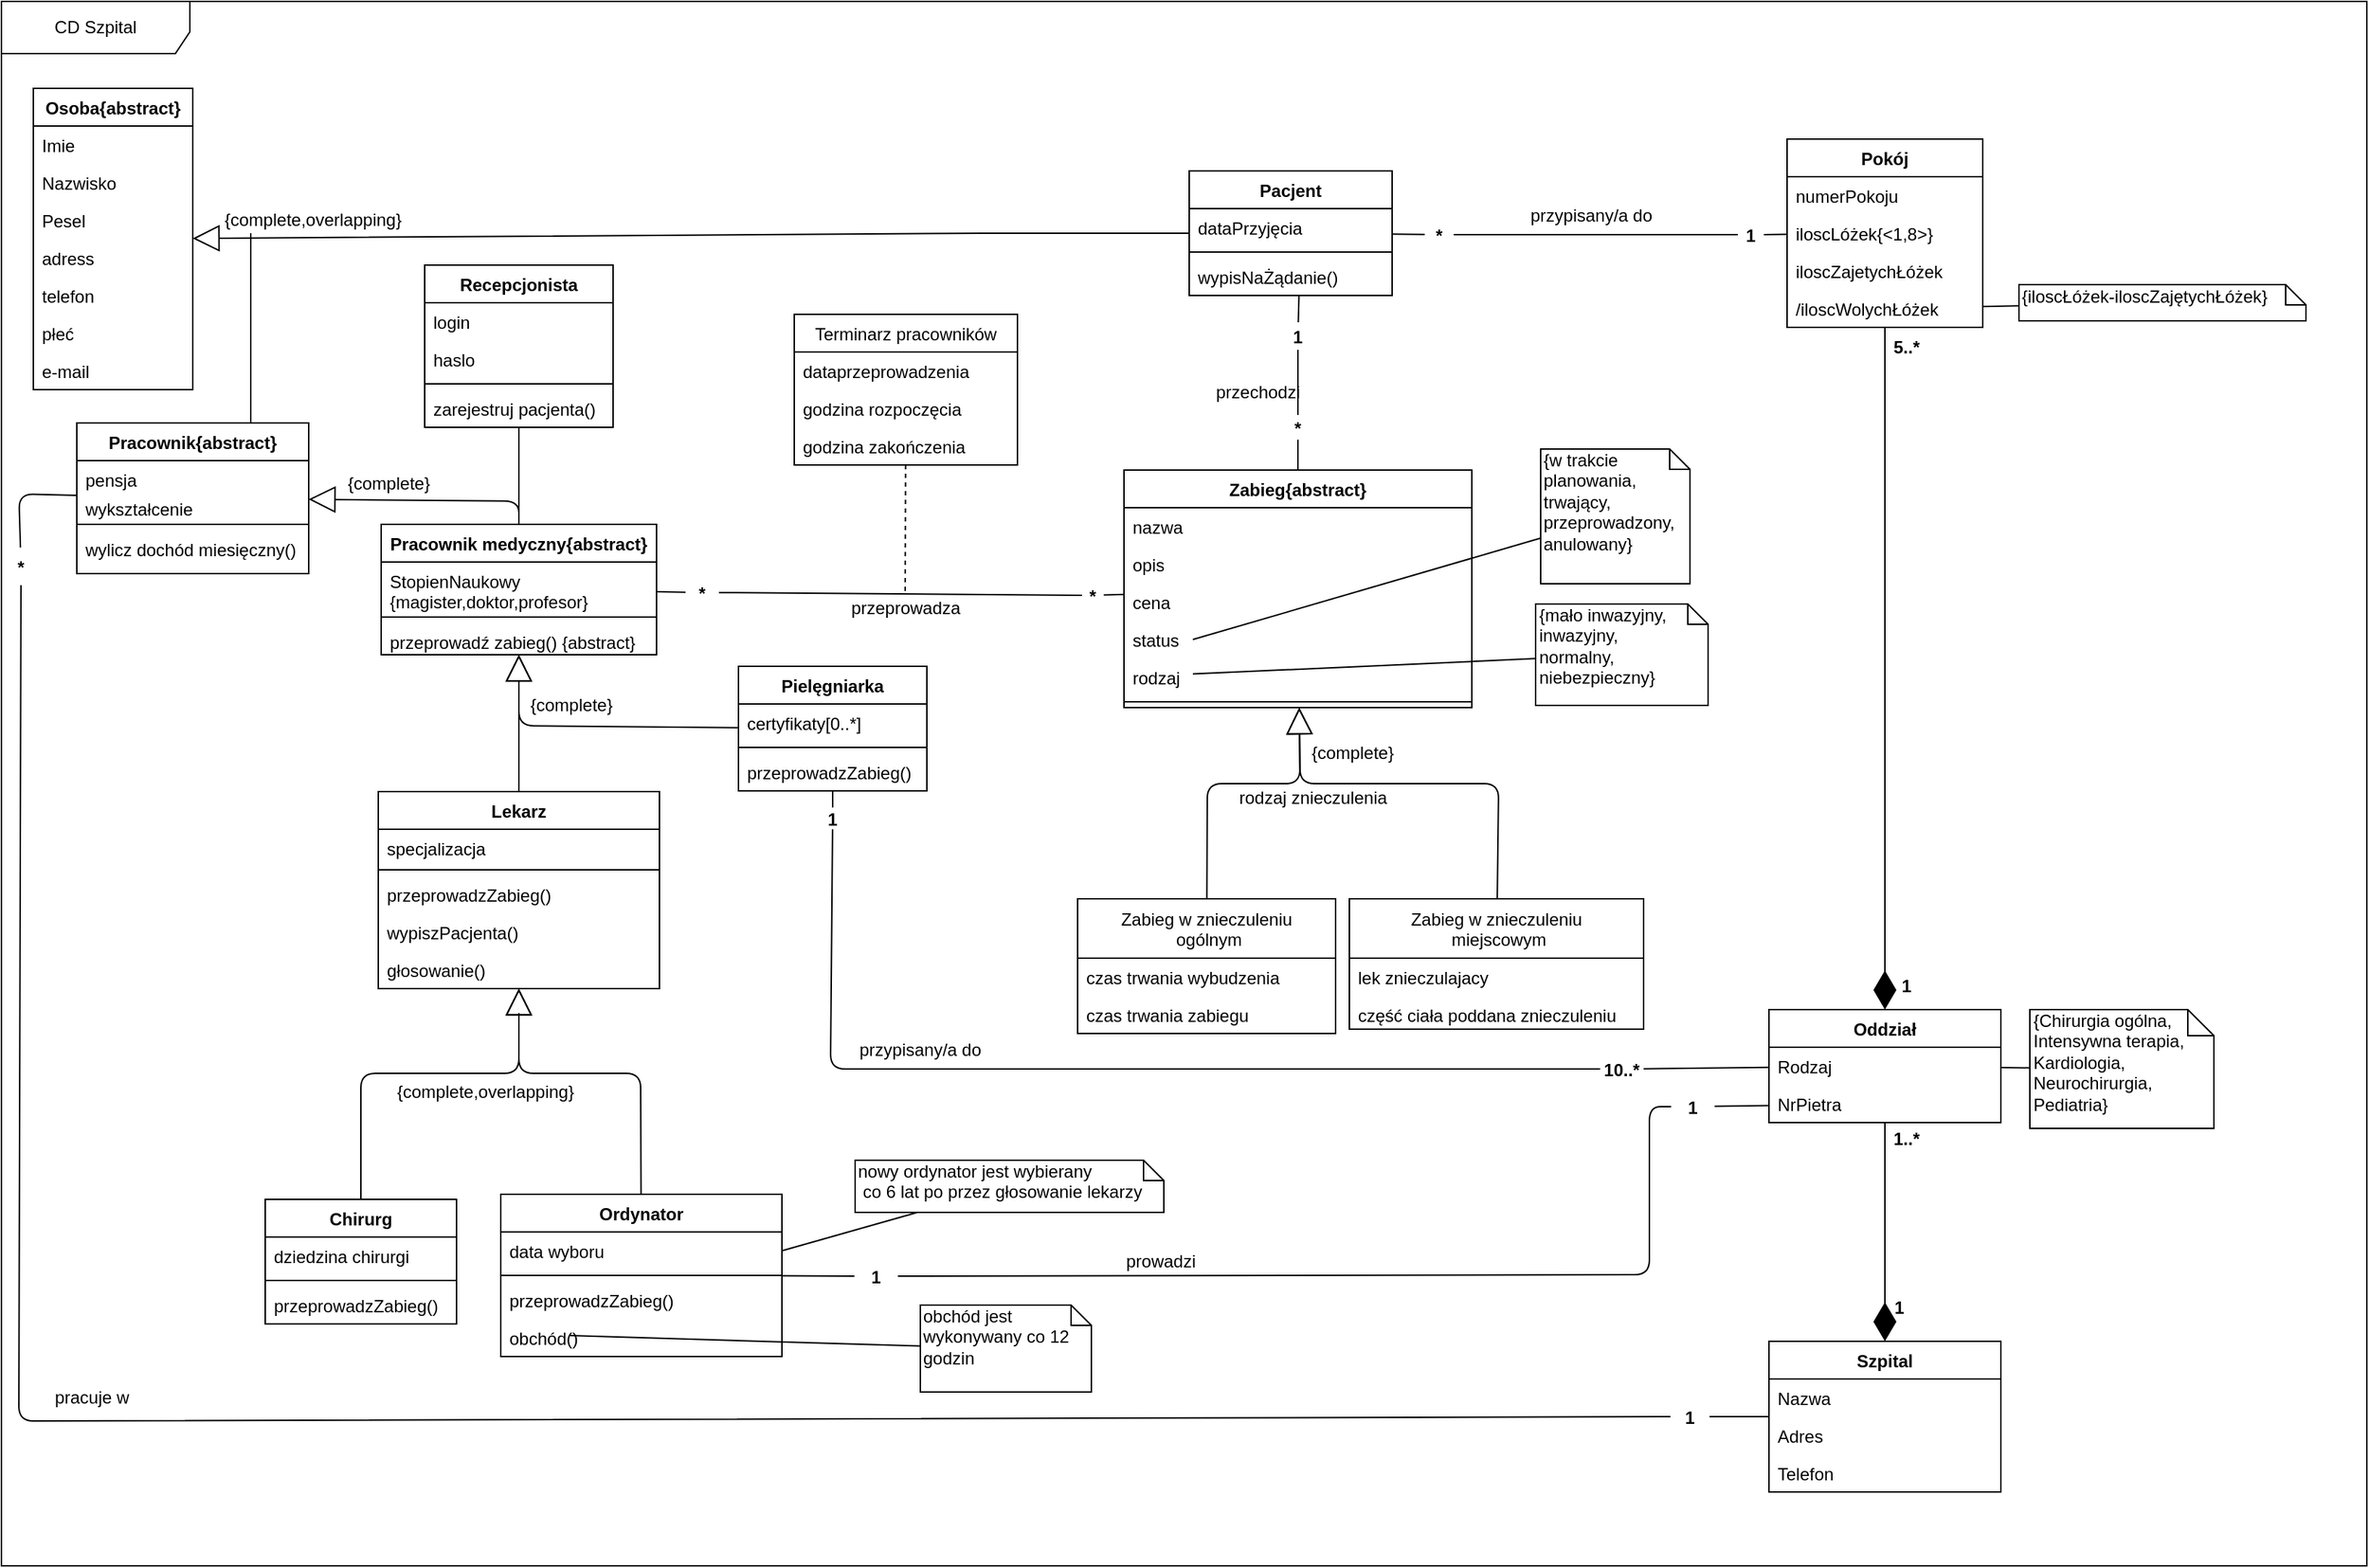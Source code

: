 <mxfile version="10.7.4" type="github"><diagram id="T34uIwSaDnBM8WevRqWh" name="class"><mxGraphModel dx="2589" dy="789" grid="1" gridSize="10" guides="1" tooltips="1" connect="1" arrows="1" fold="1" page="1" pageScale="1" pageWidth="827" pageHeight="1169" background="none" math="0" shadow="0"><root><mxCell id="0"/><mxCell id="1" parent="0"/><mxCell id="V0LmtOdD6tVDb5vqFVER-1" value="Szpital" style="swimlane;fontStyle=1;align=center;verticalAlign=top;childLayout=stackLayout;horizontal=1;startSize=26;horizontalStack=0;resizeParent=1;resizeParentMax=0;resizeLast=0;collapsible=1;marginBottom=0;" parent="1" vertex="1"><mxGeometry x="407.5" y="985" width="160" height="104" as="geometry"/></mxCell><mxCell id="V0LmtOdD6tVDb5vqFVER-2" value="Nazwa" style="text;strokeColor=none;fillColor=none;align=left;verticalAlign=top;spacingLeft=4;spacingRight=4;overflow=hidden;rotatable=0;points=[[0,0.5],[1,0.5]];portConstraint=eastwest;" parent="V0LmtOdD6tVDb5vqFVER-1" vertex="1"><mxGeometry y="26" width="160" height="26" as="geometry"/></mxCell><mxCell id="V0LmtOdD6tVDb5vqFVER-236" value="Adres" style="text;strokeColor=none;fillColor=none;align=left;verticalAlign=top;spacingLeft=4;spacingRight=4;overflow=hidden;rotatable=0;points=[[0,0.5],[1,0.5]];portConstraint=eastwest;" parent="V0LmtOdD6tVDb5vqFVER-1" vertex="1"><mxGeometry y="52" width="160" height="26" as="geometry"/></mxCell><mxCell id="V0LmtOdD6tVDb5vqFVER-237" value="Telefon" style="text;strokeColor=none;fillColor=none;align=left;verticalAlign=top;spacingLeft=4;spacingRight=4;overflow=hidden;rotatable=0;points=[[0,0.5],[1,0.5]];portConstraint=eastwest;" parent="V0LmtOdD6tVDb5vqFVER-1" vertex="1"><mxGeometry y="78" width="160" height="26" as="geometry"/></mxCell><mxCell id="V0LmtOdD6tVDb5vqFVER-20" value="Pokój" style="swimlane;fontStyle=1;align=center;verticalAlign=top;childLayout=stackLayout;horizontal=1;startSize=26;horizontalStack=0;resizeParent=1;resizeParentMax=0;resizeLast=0;collapsible=1;marginBottom=0;" parent="1" vertex="1"><mxGeometry x="420" y="155" width="135" height="130" as="geometry"/></mxCell><mxCell id="V0LmtOdD6tVDb5vqFVER-21" value="numerPokoju" style="text;strokeColor=none;fillColor=none;align=left;verticalAlign=top;spacingLeft=4;spacingRight=4;overflow=hidden;rotatable=0;points=[[0,0.5],[1,0.5]];portConstraint=eastwest;" parent="V0LmtOdD6tVDb5vqFVER-20" vertex="1"><mxGeometry y="26" width="135" height="26" as="geometry"/></mxCell><mxCell id="V0LmtOdD6tVDb5vqFVER-40" value="iloscLóżek{&lt;1,8&gt;}" style="text;strokeColor=none;fillColor=none;align=left;verticalAlign=top;spacingLeft=4;spacingRight=4;overflow=hidden;rotatable=0;points=[[0,0.5],[1,0.5]];portConstraint=eastwest;" parent="V0LmtOdD6tVDb5vqFVER-20" vertex="1"><mxGeometry y="52" width="135" height="26" as="geometry"/></mxCell><mxCell id="V0LmtOdD6tVDb5vqFVER-41" value="iloscZajetychŁóżek" style="text;strokeColor=none;fillColor=none;align=left;verticalAlign=top;spacingLeft=4;spacingRight=4;overflow=hidden;rotatable=0;points=[[0,0.5],[1,0.5]];portConstraint=eastwest;" parent="V0LmtOdD6tVDb5vqFVER-20" vertex="1"><mxGeometry y="78" width="135" height="26" as="geometry"/></mxCell><mxCell id="V0LmtOdD6tVDb5vqFVER-192" value="/iloscWolychŁóżek" style="text;strokeColor=none;fillColor=none;align=left;verticalAlign=top;spacingLeft=4;spacingRight=4;overflow=hidden;rotatable=0;points=[[0,0.5],[1,0.5]];portConstraint=eastwest;" parent="V0LmtOdD6tVDb5vqFVER-20" vertex="1"><mxGeometry y="104" width="135" height="26" as="geometry"/></mxCell><mxCell id="V0LmtOdD6tVDb5vqFVER-97" value="Pracownik medyczny{abstract}" style="swimlane;fontStyle=1;align=center;verticalAlign=top;childLayout=stackLayout;horizontal=1;startSize=26;horizontalStack=0;resizeParent=1;resizeParentMax=0;resizeLast=0;collapsible=1;marginBottom=0;" parent="1" vertex="1"><mxGeometry x="-550" y="421" width="190" height="90" as="geometry"/></mxCell><mxCell id="V0LmtOdD6tVDb5vqFVER-98" value="StopienNaukowy&#10;{magister,doktor,profesor}" style="text;strokeColor=none;fillColor=none;align=left;verticalAlign=top;spacingLeft=4;spacingRight=4;overflow=hidden;rotatable=0;points=[[0,0.5],[1,0.5]];portConstraint=eastwest;" parent="V0LmtOdD6tVDb5vqFVER-97" vertex="1"><mxGeometry y="26" width="190" height="34" as="geometry"/></mxCell><mxCell id="V0LmtOdD6tVDb5vqFVER-99" value="" style="line;strokeWidth=1;fillColor=none;align=left;verticalAlign=middle;spacingTop=-1;spacingLeft=3;spacingRight=3;rotatable=0;labelPosition=right;points=[];portConstraint=eastwest;" parent="V0LmtOdD6tVDb5vqFVER-97" vertex="1"><mxGeometry y="60" width="190" height="8" as="geometry"/></mxCell><mxCell id="V0LmtOdD6tVDb5vqFVER-100" value="przeprowadź zabieg() {abstract}" style="text;strokeColor=none;fillColor=none;align=left;verticalAlign=top;spacingLeft=4;spacingRight=4;overflow=hidden;rotatable=0;points=[[0,0.5],[1,0.5]];portConstraint=eastwest;" parent="V0LmtOdD6tVDb5vqFVER-97" vertex="1"><mxGeometry y="68" width="190" height="22" as="geometry"/></mxCell><mxCell id="V0LmtOdD6tVDb5vqFVER-110" value="Lekarz" style="swimlane;fontStyle=1;align=center;verticalAlign=top;childLayout=stackLayout;horizontal=1;startSize=26;horizontalStack=0;resizeParent=1;resizeParentMax=0;resizeLast=0;collapsible=1;marginBottom=0;" parent="1" vertex="1"><mxGeometry x="-552" y="605.5" width="194" height="136" as="geometry"/></mxCell><mxCell id="V0LmtOdD6tVDb5vqFVER-111" value="specjalizacja" style="text;strokeColor=none;fillColor=none;align=left;verticalAlign=top;spacingLeft=4;spacingRight=4;overflow=hidden;rotatable=0;points=[[0,0.5],[1,0.5]];portConstraint=eastwest;" parent="V0LmtOdD6tVDb5vqFVER-110" vertex="1"><mxGeometry y="26" width="194" height="24" as="geometry"/></mxCell><mxCell id="V0LmtOdD6tVDb5vqFVER-112" value="" style="line;strokeWidth=1;fillColor=none;align=left;verticalAlign=middle;spacingTop=-1;spacingLeft=3;spacingRight=3;rotatable=0;labelPosition=right;points=[];portConstraint=eastwest;" parent="V0LmtOdD6tVDb5vqFVER-110" vertex="1"><mxGeometry y="50" width="194" height="8" as="geometry"/></mxCell><mxCell id="V0LmtOdD6tVDb5vqFVER-113" value="przeprowadzZabieg()" style="text;strokeColor=none;fillColor=none;align=left;verticalAlign=top;spacingLeft=4;spacingRight=4;overflow=hidden;rotatable=0;points=[[0,0.5],[1,0.5]];portConstraint=eastwest;" parent="V0LmtOdD6tVDb5vqFVER-110" vertex="1"><mxGeometry y="58" width="194" height="26" as="geometry"/></mxCell><mxCell id="V0LmtOdD6tVDb5vqFVER-233" value="wypiszPacjenta()" style="text;strokeColor=none;fillColor=none;align=left;verticalAlign=top;spacingLeft=4;spacingRight=4;overflow=hidden;rotatable=0;points=[[0,0.5],[1,0.5]];portConstraint=eastwest;" parent="V0LmtOdD6tVDb5vqFVER-110" vertex="1"><mxGeometry y="84" width="194" height="26" as="geometry"/></mxCell><mxCell id="bHVNC20wXIVItzgnzhsU-92" value="głosowanie()" style="text;strokeColor=none;fillColor=none;align=left;verticalAlign=top;spacingLeft=4;spacingRight=4;overflow=hidden;rotatable=0;points=[[0,0.5],[1,0.5]];portConstraint=eastwest;" parent="V0LmtOdD6tVDb5vqFVER-110" vertex="1"><mxGeometry y="110" width="194" height="26" as="geometry"/></mxCell><mxCell id="V0LmtOdD6tVDb5vqFVER-140" value="Ordynator" style="swimlane;fontStyle=1;align=center;verticalAlign=top;childLayout=stackLayout;horizontal=1;startSize=26;horizontalStack=0;resizeParent=1;resizeParentMax=0;resizeLast=0;collapsible=1;marginBottom=0;" parent="1" vertex="1"><mxGeometry x="-467.5" y="883.5" width="194" height="112" as="geometry"/></mxCell><mxCell id="V0LmtOdD6tVDb5vqFVER-141" value="data wyboru" style="text;strokeColor=none;fillColor=none;align=left;verticalAlign=top;spacingLeft=4;spacingRight=4;overflow=hidden;rotatable=0;points=[[0,0.5],[1,0.5]];portConstraint=eastwest;" parent="V0LmtOdD6tVDb5vqFVER-140" vertex="1"><mxGeometry y="26" width="194" height="26" as="geometry"/></mxCell><mxCell id="V0LmtOdD6tVDb5vqFVER-142" value="" style="line;strokeWidth=1;fillColor=none;align=left;verticalAlign=middle;spacingTop=-1;spacingLeft=3;spacingRight=3;rotatable=0;labelPosition=right;points=[];portConstraint=eastwest;" parent="V0LmtOdD6tVDb5vqFVER-140" vertex="1"><mxGeometry y="52" width="194" height="8" as="geometry"/></mxCell><mxCell id="V0LmtOdD6tVDb5vqFVER-143" value="przeprowadzZabieg()" style="text;strokeColor=none;fillColor=none;align=left;verticalAlign=top;spacingLeft=4;spacingRight=4;overflow=hidden;rotatable=0;points=[[0,0.5],[1,0.5]];portConstraint=eastwest;" parent="V0LmtOdD6tVDb5vqFVER-140" vertex="1"><mxGeometry y="60" width="194" height="26" as="geometry"/></mxCell><mxCell id="V0LmtOdD6tVDb5vqFVER-177" value="obchód()" style="text;strokeColor=none;fillColor=none;align=left;verticalAlign=top;spacingLeft=4;spacingRight=4;overflow=hidden;rotatable=0;points=[[0,0.5],[1,0.5]];portConstraint=eastwest;" parent="V0LmtOdD6tVDb5vqFVER-140" vertex="1"><mxGeometry y="86" width="194" height="26" as="geometry"/></mxCell><mxCell id="V0LmtOdD6tVDb5vqFVER-134" value="Chirurg" style="swimlane;fontStyle=1;align=center;verticalAlign=top;childLayout=stackLayout;horizontal=1;startSize=26;horizontalStack=0;resizeParent=1;resizeParentMax=0;resizeLast=0;collapsible=1;marginBottom=0;" parent="1" vertex="1"><mxGeometry x="-630" y="887" width="132" height="86" as="geometry"/></mxCell><mxCell id="V0LmtOdD6tVDb5vqFVER-135" value="dziedzina chirurgi" style="text;strokeColor=none;fillColor=none;align=left;verticalAlign=top;spacingLeft=4;spacingRight=4;overflow=hidden;rotatable=0;points=[[0,0.5],[1,0.5]];portConstraint=eastwest;" parent="V0LmtOdD6tVDb5vqFVER-134" vertex="1"><mxGeometry y="26" width="132" height="26" as="geometry"/></mxCell><mxCell id="V0LmtOdD6tVDb5vqFVER-136" value="" style="line;strokeWidth=1;fillColor=none;align=left;verticalAlign=middle;spacingTop=-1;spacingLeft=3;spacingRight=3;rotatable=0;labelPosition=right;points=[];portConstraint=eastwest;" parent="V0LmtOdD6tVDb5vqFVER-134" vertex="1"><mxGeometry y="52" width="132" height="8" as="geometry"/></mxCell><mxCell id="V0LmtOdD6tVDb5vqFVER-137" value="przeprowadzZabieg()" style="text;strokeColor=none;fillColor=none;align=left;verticalAlign=top;spacingLeft=4;spacingRight=4;overflow=hidden;rotatable=0;points=[[0,0.5],[1,0.5]];portConstraint=eastwest;" parent="V0LmtOdD6tVDb5vqFVER-134" vertex="1"><mxGeometry y="60" width="132" height="26" as="geometry"/></mxCell><mxCell id="V0LmtOdD6tVDb5vqFVER-78" value="Pielęgniarka" style="swimlane;fontStyle=1;align=center;verticalAlign=top;childLayout=stackLayout;horizontal=1;startSize=26;horizontalStack=0;resizeParent=1;resizeParentMax=0;resizeLast=0;collapsible=1;marginBottom=0;" parent="1" vertex="1"><mxGeometry x="-303.5" y="519" width="130" height="86" as="geometry"/></mxCell><mxCell id="V0LmtOdD6tVDb5vqFVER-84" value="certyfikaty[0..*]" style="text;strokeColor=none;fillColor=none;align=left;verticalAlign=top;spacingLeft=4;spacingRight=4;overflow=hidden;rotatable=0;points=[[0,0.5],[1,0.5]];portConstraint=eastwest;" parent="V0LmtOdD6tVDb5vqFVER-78" vertex="1"><mxGeometry y="26" width="130" height="26" as="geometry"/></mxCell><mxCell id="V0LmtOdD6tVDb5vqFVER-80" value="" style="line;strokeWidth=1;fillColor=none;align=left;verticalAlign=middle;spacingTop=-1;spacingLeft=3;spacingRight=3;rotatable=0;labelPosition=right;points=[];portConstraint=eastwest;" parent="V0LmtOdD6tVDb5vqFVER-78" vertex="1"><mxGeometry y="52" width="130" height="8" as="geometry"/></mxCell><mxCell id="V0LmtOdD6tVDb5vqFVER-81" value="przeprowadzZabieg()" style="text;strokeColor=none;fillColor=none;align=left;verticalAlign=top;spacingLeft=4;spacingRight=4;overflow=hidden;rotatable=0;points=[[0,0.5],[1,0.5]];portConstraint=eastwest;" parent="V0LmtOdD6tVDb5vqFVER-78" vertex="1"><mxGeometry y="60" width="130" height="26" as="geometry"/></mxCell><mxCell id="V0LmtOdD6tVDb5vqFVER-5" value="Pacjent" style="swimlane;fontStyle=1;align=center;verticalAlign=top;childLayout=stackLayout;horizontal=1;startSize=26;horizontalStack=0;resizeParent=1;resizeParentMax=0;resizeLast=0;collapsible=1;marginBottom=0;" parent="1" vertex="1"><mxGeometry x="7.5" y="177" width="140" height="86" as="geometry"/></mxCell><mxCell id="V0LmtOdD6tVDb5vqFVER-57" value="dataPrzyjęcia" style="text;strokeColor=none;fillColor=none;align=left;verticalAlign=top;spacingLeft=4;spacingRight=4;overflow=hidden;rotatable=0;points=[[0,0.5],[1,0.5]];portConstraint=eastwest;" parent="V0LmtOdD6tVDb5vqFVER-5" vertex="1"><mxGeometry y="26" width="140" height="26" as="geometry"/></mxCell><mxCell id="V0LmtOdD6tVDb5vqFVER-7" value="" style="line;strokeWidth=1;fillColor=none;align=left;verticalAlign=middle;spacingTop=-1;spacingLeft=3;spacingRight=3;rotatable=0;labelPosition=right;points=[];portConstraint=eastwest;" parent="V0LmtOdD6tVDb5vqFVER-5" vertex="1"><mxGeometry y="52" width="140" height="8" as="geometry"/></mxCell><mxCell id="V0LmtOdD6tVDb5vqFVER-8" value="wypisNaŻądanie()" style="text;strokeColor=none;fillColor=none;align=left;verticalAlign=top;spacingLeft=4;spacingRight=4;overflow=hidden;rotatable=0;points=[[0,0.5],[1,0.5]];portConstraint=eastwest;" parent="V0LmtOdD6tVDb5vqFVER-5" vertex="1"><mxGeometry y="60" width="140" height="26" as="geometry"/></mxCell><mxCell id="V0LmtOdD6tVDb5vqFVER-42" value="Osoba{abstract}" style="swimlane;fontStyle=1;align=center;verticalAlign=top;childLayout=stackLayout;horizontal=1;startSize=26;horizontalStack=0;resizeParent=1;resizeParentMax=0;resizeLast=0;collapsible=1;marginBottom=0;" parent="1" vertex="1"><mxGeometry x="-790" y="120" width="110" height="208" as="geometry"><mxRectangle x="-472.5" y="145" width="120" height="26" as="alternateBounds"/></mxGeometry></mxCell><mxCell id="V0LmtOdD6tVDb5vqFVER-43" value="Imie" style="text;strokeColor=none;fillColor=none;align=left;verticalAlign=top;spacingLeft=4;spacingRight=4;overflow=hidden;rotatable=0;points=[[0,0.5],[1,0.5]];portConstraint=eastwest;" parent="V0LmtOdD6tVDb5vqFVER-42" vertex="1"><mxGeometry y="26" width="110" height="26" as="geometry"/></mxCell><mxCell id="V0LmtOdD6tVDb5vqFVER-46" value="Nazwisko" style="text;strokeColor=none;fillColor=none;align=left;verticalAlign=top;spacingLeft=4;spacingRight=4;overflow=hidden;rotatable=0;points=[[0,0.5],[1,0.5]];portConstraint=eastwest;" parent="V0LmtOdD6tVDb5vqFVER-42" vertex="1"><mxGeometry y="52" width="110" height="26" as="geometry"/></mxCell><mxCell id="V0LmtOdD6tVDb5vqFVER-47" value="Pesel" style="text;strokeColor=none;fillColor=none;align=left;verticalAlign=top;spacingLeft=4;spacingRight=4;overflow=hidden;rotatable=0;points=[[0,0.5],[1,0.5]];portConstraint=eastwest;" parent="V0LmtOdD6tVDb5vqFVER-42" vertex="1"><mxGeometry y="78" width="110" height="26" as="geometry"/></mxCell><mxCell id="V0LmtOdD6tVDb5vqFVER-48" value="adress" style="text;strokeColor=none;fillColor=none;align=left;verticalAlign=top;spacingLeft=4;spacingRight=4;overflow=hidden;rotatable=0;points=[[0,0.5],[1,0.5]];portConstraint=eastwest;" parent="V0LmtOdD6tVDb5vqFVER-42" vertex="1"><mxGeometry y="104" width="110" height="26" as="geometry"/></mxCell><mxCell id="V0LmtOdD6tVDb5vqFVER-49" value="telefon" style="text;strokeColor=none;fillColor=none;align=left;verticalAlign=top;spacingLeft=4;spacingRight=4;overflow=hidden;rotatable=0;points=[[0,0.5],[1,0.5]];portConstraint=eastwest;" parent="V0LmtOdD6tVDb5vqFVER-42" vertex="1"><mxGeometry y="130" width="110" height="26" as="geometry"/></mxCell><mxCell id="V0LmtOdD6tVDb5vqFVER-251" value="płeć" style="text;strokeColor=none;fillColor=none;align=left;verticalAlign=top;spacingLeft=4;spacingRight=4;overflow=hidden;rotatable=0;points=[[0,0.5],[1,0.5]];portConstraint=eastwest;" parent="V0LmtOdD6tVDb5vqFVER-42" vertex="1"><mxGeometry y="156" width="110" height="26" as="geometry"/></mxCell><mxCell id="V0LmtOdD6tVDb5vqFVER-50" value="e-mail" style="text;strokeColor=none;fillColor=none;align=left;verticalAlign=top;spacingLeft=4;spacingRight=4;overflow=hidden;rotatable=0;points=[[0,0.5],[1,0.5]];portConstraint=eastwest;" parent="V0LmtOdD6tVDb5vqFVER-42" vertex="1"><mxGeometry y="182" width="110" height="26" as="geometry"/></mxCell><mxCell id="V0LmtOdD6tVDb5vqFVER-127" value="" style="endArrow=none;html=1;exitX=1;exitY=0.5;exitDx=0;exitDy=0;" parent="1" source="V0LmtOdD6tVDb5vqFVER-214" target="V0LmtOdD6tVDb5vqFVER-20" edge="1"><mxGeometry width="50" height="50" relative="1" as="geometry"><mxPoint x="268.5" y="283.601" as="sourcePoint"/><mxPoint x="98.5" y="612.5" as="targetPoint"/></mxGeometry></mxCell><mxCell id="V0LmtOdD6tVDb5vqFVER-145" value="Zabieg{abstract}" style="swimlane;fontStyle=1;align=center;verticalAlign=top;childLayout=stackLayout;horizontal=1;startSize=26;horizontalStack=0;resizeParent=1;resizeParentMax=0;resizeLast=0;collapsible=1;marginBottom=0;" parent="1" vertex="1"><mxGeometry x="-37.5" y="383.5" width="240" height="164" as="geometry"/></mxCell><mxCell id="V0LmtOdD6tVDb5vqFVER-149" value="nazwa" style="text;strokeColor=none;fillColor=none;align=left;verticalAlign=top;spacingLeft=4;spacingRight=4;overflow=hidden;rotatable=0;points=[[0,0.5],[1,0.5]];portConstraint=eastwest;" parent="V0LmtOdD6tVDb5vqFVER-145" vertex="1"><mxGeometry y="26" width="240" height="26" as="geometry"/></mxCell><mxCell id="bHVNC20wXIVItzgnzhsU-76" value="opis" style="text;strokeColor=none;fillColor=none;align=left;verticalAlign=top;spacingLeft=4;spacingRight=4;overflow=hidden;rotatable=0;points=[[0,0.5],[1,0.5]];portConstraint=eastwest;" parent="V0LmtOdD6tVDb5vqFVER-145" vertex="1"><mxGeometry y="52" width="240" height="26" as="geometry"/></mxCell><mxCell id="bHVNC20wXIVItzgnzhsU-75" value="cena" style="text;strokeColor=none;fillColor=none;align=left;verticalAlign=top;spacingLeft=4;spacingRight=4;overflow=hidden;rotatable=0;points=[[0,0.5],[1,0.5]];portConstraint=eastwest;" parent="V0LmtOdD6tVDb5vqFVER-145" vertex="1"><mxGeometry y="78" width="240" height="26" as="geometry"/></mxCell><mxCell id="bHVNC20wXIVItzgnzhsU-55" value="status" style="text;strokeColor=none;fillColor=none;align=left;verticalAlign=top;spacingLeft=4;spacingRight=4;overflow=hidden;rotatable=0;points=[[0,0.5],[1,0.5]];portConstraint=eastwest;" parent="V0LmtOdD6tVDb5vqFVER-145" vertex="1"><mxGeometry y="104" width="240" height="26" as="geometry"/></mxCell><mxCell id="bHVNC20wXIVItzgnzhsU-81" value="rodzaj" style="text;strokeColor=none;fillColor=none;align=left;verticalAlign=top;spacingLeft=4;spacingRight=4;overflow=hidden;rotatable=0;points=[[0,0.5],[1,0.5]];portConstraint=eastwest;" parent="V0LmtOdD6tVDb5vqFVER-145" vertex="1"><mxGeometry y="130" width="240" height="26" as="geometry"/></mxCell><mxCell id="V0LmtOdD6tVDb5vqFVER-147" value="" style="line;strokeWidth=1;fillColor=none;align=left;verticalAlign=middle;spacingTop=-1;spacingLeft=3;spacingRight=3;rotatable=0;labelPosition=right;points=[];portConstraint=eastwest;" parent="V0LmtOdD6tVDb5vqFVER-145" vertex="1"><mxGeometry y="156" width="240" height="8" as="geometry"/></mxCell><mxCell id="V0LmtOdD6tVDb5vqFVER-162" value="" style="endArrow=none;html=1;" parent="1" source="V0LmtOdD6tVDb5vqFVER-226" target="V0LmtOdD6tVDb5vqFVER-145" edge="1"><mxGeometry width="50" height="50" relative="1" as="geometry"><mxPoint x="-76.5" y="620" as="sourcePoint"/><mxPoint x="-26.5" y="570" as="targetPoint"/></mxGeometry></mxCell><mxCell id="V0LmtOdD6tVDb5vqFVER-163" value="" style="endArrow=none;html=1;entryX=0.541;entryY=1.005;entryDx=0;entryDy=0;entryPerimeter=0;" parent="1" source="V0LmtOdD6tVDb5vqFVER-200" target="V0LmtOdD6tVDb5vqFVER-8" edge="1"><mxGeometry width="50" height="50" relative="1" as="geometry"><mxPoint x="103.5" y="540" as="sourcePoint"/><mxPoint x="-3.5" y="337.5" as="targetPoint"/></mxGeometry></mxCell><mxCell id="V0LmtOdD6tVDb5vqFVER-164" value="{Chirurgia ogólna,&lt;br&gt;Intensywna terapia,&lt;br&gt;Kardiologia,&lt;br&gt;Neurochirurgia,&lt;br&gt;Pediatria}" style="shape=note;whiteSpace=wrap;html=1;size=18;verticalAlign=top;align=left;spacingTop=-6;" parent="1" vertex="1"><mxGeometry x="587.5" y="756" width="127" height="82" as="geometry"/></mxCell><mxCell id="V0LmtOdD6tVDb5vqFVER-167" value="" style="endArrow=none;html=1;" parent="1" source="V0LmtOdD6tVDb5vqFVER-139" target="V0LmtOdD6tVDb5vqFVER-164" edge="1"><mxGeometry width="50" height="50" relative="1" as="geometry"><mxPoint x="567.5" y="794.702" as="sourcePoint"/><mxPoint x="877.5" y="284.5" as="targetPoint"/></mxGeometry></mxCell><mxCell id="V0LmtOdD6tVDb5vqFVER-170" value="" style="endArrow=none;html=1;" parent="1" source="V0LmtOdD6tVDb5vqFVER-221" target="V0LmtOdD6tVDb5vqFVER-16" edge="1"><mxGeometry width="50" height="50" relative="1" as="geometry"><mxPoint x="63.5" y="630" as="sourcePoint"/><mxPoint x="113.5" y="580" as="targetPoint"/></mxGeometry></mxCell><mxCell id="V0LmtOdD6tVDb5vqFVER-179" value="" style="endArrow=block;endSize=16;endFill=0;html=1;" parent="1" source="V0LmtOdD6tVDb5vqFVER-5" target="V0LmtOdD6tVDb5vqFVER-42" edge="1"><mxGeometry x="-0.375" y="80" width="160" relative="1" as="geometry"><mxPoint x="-525" y="98" as="sourcePoint"/><mxPoint x="-365" y="98" as="targetPoint"/><mxPoint as="offset"/><Array as="points"><mxPoint x="-145" y="220"/></Array></mxGeometry></mxCell><mxCell id="V0LmtOdD6tVDb5vqFVER-183" value="" style="endArrow=block;endSize=16;endFill=0;html=1;" parent="1" source="V0LmtOdD6tVDb5vqFVER-110" target="V0LmtOdD6tVDb5vqFVER-97" edge="1"><mxGeometry x="-0.375" y="80" width="160" relative="1" as="geometry"><mxPoint x="-438.0" y="575" as="sourcePoint"/><mxPoint x="-598" y="575" as="targetPoint"/><mxPoint as="offset"/></mxGeometry></mxCell><mxCell id="V0LmtOdD6tVDb5vqFVER-184" value="" style="endArrow=block;endSize=16;endFill=0;html=1;" parent="1" source="V0LmtOdD6tVDb5vqFVER-78" target="V0LmtOdD6tVDb5vqFVER-97" edge="1"><mxGeometry x="-0.375" y="80" width="160" relative="1" as="geometry"><mxPoint x="-465.0" y="378" as="sourcePoint"/><mxPoint x="-625" y="378" as="targetPoint"/><mxPoint as="offset"/><Array as="points"><mxPoint x="-455" y="560"/></Array></mxGeometry></mxCell><mxCell id="V0LmtOdD6tVDb5vqFVER-185" value="" style="endArrow=block;endSize=16;endFill=0;html=1;" parent="1" source="V0LmtOdD6tVDb5vqFVER-140" target="V0LmtOdD6tVDb5vqFVER-110" edge="1"><mxGeometry x="-0.375" y="80" width="160" relative="1" as="geometry"><mxPoint x="-305" y="675.929" as="sourcePoint"/><mxPoint x="-145" y="675.929" as="targetPoint"/><mxPoint as="offset"/><Array as="points"><mxPoint x="-371" y="800"/><mxPoint x="-455" y="800"/></Array></mxGeometry></mxCell><mxCell id="V0LmtOdD6tVDb5vqFVER-186" value="" style="endArrow=block;endSize=16;endFill=0;html=1;" parent="1" source="V0LmtOdD6tVDb5vqFVER-134" target="V0LmtOdD6tVDb5vqFVER-110" edge="1"><mxGeometry x="-0.375" y="80" width="160" relative="1" as="geometry"><mxPoint x="-745" y="631" as="sourcePoint"/><mxPoint x="-475" y="728" as="targetPoint"/><mxPoint as="offset"/><Array as="points"><mxPoint x="-564" y="800"/><mxPoint x="-455" y="800"/><mxPoint x="-455" y="758"/></Array></mxGeometry></mxCell><mxCell id="V0LmtOdD6tVDb5vqFVER-201" value="*" style="text;align=center;fontStyle=1;verticalAlign=middle;spacingLeft=3;spacingRight=3;strokeColor=none;rotatable=0;points=[[0,0.5],[1,0.5]];portConstraint=eastwest;" parent="1" vertex="1"><mxGeometry x="75" y="345.5" width="15" height="17" as="geometry"/></mxCell><mxCell id="V0LmtOdD6tVDb5vqFVER-206" value="" style="endArrow=none;html=1;" parent="1" source="V0LmtOdD6tVDb5vqFVER-145" target="V0LmtOdD6tVDb5vqFVER-201" edge="1"><mxGeometry width="50" height="50" relative="1" as="geometry"><mxPoint x="-14.523" y="437.5" as="sourcePoint"/><mxPoint x="-48.477" y="332" as="targetPoint"/></mxGeometry></mxCell><mxCell id="V0LmtOdD6tVDb5vqFVER-200" value="1" style="text;align=center;fontStyle=1;verticalAlign=middle;spacingLeft=3;spacingRight=3;strokeColor=none;rotatable=0;points=[[0,0.5],[1,0.5]];portConstraint=eastwest;" parent="1" vertex="1"><mxGeometry x="77.5" y="281.5" width="10" height="19" as="geometry"/></mxCell><mxCell id="V0LmtOdD6tVDb5vqFVER-207" value="" style="endArrow=none;html=1;" parent="1" source="V0LmtOdD6tVDb5vqFVER-201" target="V0LmtOdD6tVDb5vqFVER-200" edge="1"><mxGeometry width="50" height="50" relative="1" as="geometry"><mxPoint x="-30.214" y="403" as="sourcePoint"/><mxPoint x="-50.5" y="332" as="targetPoint"/></mxGeometry></mxCell><mxCell id="V0LmtOdD6tVDb5vqFVER-199" value="*" style="text;align=center;fontStyle=1;verticalAlign=middle;spacingLeft=3;spacingRight=3;strokeColor=none;rotatable=0;points=[[0,0.5],[1,0.5]];portConstraint=eastwest;" parent="1" vertex="1"><mxGeometry x="170" y="208" width="20" height="26" as="geometry"/></mxCell><mxCell id="V0LmtOdD6tVDb5vqFVER-208" value="" style="endArrow=none;html=1;" parent="1" source="V0LmtOdD6tVDb5vqFVER-5" target="V0LmtOdD6tVDb5vqFVER-199" edge="1"><mxGeometry width="50" height="50" relative="1" as="geometry"><mxPoint x="13.5" y="278.667" as="sourcePoint"/><mxPoint x="123.5" y="282.333" as="targetPoint"/></mxGeometry></mxCell><mxCell id="V0LmtOdD6tVDb5vqFVER-209" value="5..*" style="text;align=center;fontStyle=1;verticalAlign=middle;spacingLeft=3;spacingRight=3;strokeColor=none;rotatable=0;points=[[0,0.5],[1,0.5]];portConstraint=eastwest;" parent="1" vertex="1"><mxGeometry x="487.5" y="285" width="30" height="26" as="geometry"/></mxCell><mxCell id="V0LmtOdD6tVDb5vqFVER-214" value="1" style="text;align=center;fontStyle=1;verticalAlign=middle;spacingLeft=3;spacingRight=3;strokeColor=none;rotatable=0;points=[[0,0.5],[1,0.5]];portConstraint=eastwest;" parent="1" vertex="1"><mxGeometry x="386" y="208" width="18" height="26" as="geometry"/></mxCell><mxCell id="V0LmtOdD6tVDb5vqFVER-215" value="" style="endArrow=none;html=1;" parent="1" source="V0LmtOdD6tVDb5vqFVER-199" target="V0LmtOdD6tVDb5vqFVER-214" edge="1"><mxGeometry width="50" height="50" relative="1" as="geometry"><mxPoint x="48.5" y="281.353" as="sourcePoint"/><mxPoint x="123.5" y="283.118" as="targetPoint"/></mxGeometry></mxCell><mxCell id="V0LmtOdD6tVDb5vqFVER-213" value="1" style="text;align=center;fontStyle=1;verticalAlign=middle;spacingLeft=3;spacingRight=3;strokeColor=none;rotatable=0;points=[[0,0.5],[1,0.5]];portConstraint=eastwest;" parent="1" vertex="1"><mxGeometry x="487.5" y="726" width="30" height="26" as="geometry"/></mxCell><mxCell id="V0LmtOdD6tVDb5vqFVER-212" value="1" style="text;align=center;fontStyle=1;verticalAlign=middle;spacingLeft=3;spacingRight=3;strokeColor=none;rotatable=0;points=[[0,0.5],[1,0.5]];portConstraint=eastwest;" parent="1" vertex="1"><mxGeometry x="482.5" y="948" width="30" height="26" as="geometry"/></mxCell><mxCell id="V0LmtOdD6tVDb5vqFVER-220" value="1..*" style="text;align=center;fontStyle=1;verticalAlign=middle;spacingLeft=3;spacingRight=3;strokeColor=none;rotatable=0;points=[[0,0.5],[1,0.5]];portConstraint=eastwest;" parent="1" vertex="1"><mxGeometry x="487.5" y="831.5" width="30" height="26" as="geometry"/></mxCell><mxCell id="V0LmtOdD6tVDb5vqFVER-222" value="1" style="text;align=center;fontStyle=1;verticalAlign=middle;spacingLeft=3;spacingRight=3;strokeColor=none;rotatable=0;points=[[0,0.5],[1,0.5]];portConstraint=eastwest;" parent="1" vertex="1"><mxGeometry x="-223.5" y="927" width="30" height="26" as="geometry"/></mxCell><mxCell id="V0LmtOdD6tVDb5vqFVER-224" value="" style="endArrow=none;html=1;" parent="1" source="V0LmtOdD6tVDb5vqFVER-140" target="V0LmtOdD6tVDb5vqFVER-222" edge="1"><mxGeometry width="50" height="50" relative="1" as="geometry"><mxPoint x="-135" y="922.87" as="sourcePoint"/><mxPoint x="-100" y="920" as="targetPoint"/></mxGeometry></mxCell><mxCell id="V0LmtOdD6tVDb5vqFVER-221" value="1" style="text;align=center;fontStyle=1;verticalAlign=middle;spacingLeft=3;spacingRight=3;strokeColor=none;rotatable=0;points=[[0,0.5],[1,0.5]];portConstraint=eastwest;" parent="1" vertex="1"><mxGeometry x="340" y="810" width="30" height="26" as="geometry"/></mxCell><mxCell id="V0LmtOdD6tVDb5vqFVER-225" value="" style="endArrow=none;html=1;entryX=0;entryY=0.5;entryDx=0;entryDy=0;" parent="1" source="V0LmtOdD6tVDb5vqFVER-222" target="V0LmtOdD6tVDb5vqFVER-221" edge="1"><mxGeometry width="50" height="50" relative="1" as="geometry"><mxPoint x="200.239" y="835.5" as="sourcePoint"/><mxPoint x="325" y="819" as="targetPoint"/><Array as="points"><mxPoint x="325" y="939"/><mxPoint x="325" y="823"/></Array></mxGeometry></mxCell><mxCell id="V0LmtOdD6tVDb5vqFVER-227" value="*" style="text;align=center;fontStyle=1;verticalAlign=middle;spacingLeft=3;spacingRight=3;strokeColor=none;rotatable=0;points=[[0,0.5],[1,0.5]];portConstraint=eastwest;" parent="1" vertex="1"><mxGeometry x="-340" y="455" width="23" height="26" as="geometry"/></mxCell><mxCell id="V0LmtOdD6tVDb5vqFVER-228" value="" style="endArrow=none;html=1;" parent="1" source="V0LmtOdD6tVDb5vqFVER-97" target="V0LmtOdD6tVDb5vqFVER-227" edge="1"><mxGeometry width="50" height="50" relative="1" as="geometry"><mxPoint x="-360" y="499.039" as="sourcePoint"/><mxPoint x="-255" y="500.188" as="targetPoint"/></mxGeometry></mxCell><mxCell id="V0LmtOdD6tVDb5vqFVER-226" value="*" style="text;align=center;fontStyle=1;verticalAlign=middle;spacingLeft=3;spacingRight=3;strokeColor=none;rotatable=0;points=[[0,0.5],[1,0.5]];portConstraint=eastwest;" parent="1" vertex="1"><mxGeometry x="-66.5" y="463" width="15" height="14" as="geometry"/></mxCell><mxCell id="V0LmtOdD6tVDb5vqFVER-229" value="" style="endArrow=none;html=1;" parent="1" source="V0LmtOdD6tVDb5vqFVER-227" target="V0LmtOdD6tVDb5vqFVER-226" edge="1"><mxGeometry width="50" height="50" relative="1" as="geometry"><mxPoint x="-328" y="499.18" as="sourcePoint"/><mxPoint x="-210" y="480" as="targetPoint"/></mxGeometry></mxCell><mxCell id="V0LmtOdD6tVDb5vqFVER-230" value="" style="endArrow=diamondThin;endFill=1;endSize=24;html=1;" parent="1" source="V0LmtOdD6tVDb5vqFVER-15" target="V0LmtOdD6tVDb5vqFVER-1" edge="1"><mxGeometry width="160" relative="1" as="geometry"><mxPoint x="487.5" y="831.5" as="sourcePoint"/><mxPoint x="487.5" y="951.5" as="targetPoint"/></mxGeometry></mxCell><mxCell id="V0LmtOdD6tVDb5vqFVER-235" value="CD Szpital" style="shape=umlFrame;whiteSpace=wrap;html=1;width=130;height=36;" parent="1" vertex="1"><mxGeometry x="-812" y="60" width="1632" height="1080" as="geometry"/></mxCell><mxCell id="V0LmtOdD6tVDb5vqFVER-15" value="Oddział" style="swimlane;fontStyle=1;align=center;verticalAlign=top;childLayout=stackLayout;horizontal=1;startSize=26;horizontalStack=0;resizeParent=1;resizeParentMax=0;resizeLast=0;collapsible=1;marginBottom=0;" parent="1" vertex="1"><mxGeometry x="407.5" y="756" width="160" height="78" as="geometry"/></mxCell><mxCell id="V0LmtOdD6tVDb5vqFVER-139" value="Rodzaj" style="text;strokeColor=none;fillColor=none;align=left;verticalAlign=top;spacingLeft=4;spacingRight=4;overflow=hidden;rotatable=0;points=[[0,0.5],[1,0.5]];portConstraint=eastwest;" parent="V0LmtOdD6tVDb5vqFVER-15" vertex="1"><mxGeometry y="26" width="160" height="26" as="geometry"/></mxCell><mxCell id="V0LmtOdD6tVDb5vqFVER-16" value="NrPietra" style="text;strokeColor=none;fillColor=none;align=left;verticalAlign=top;spacingLeft=4;spacingRight=4;overflow=hidden;rotatable=0;points=[[0,0.5],[1,0.5]];portConstraint=eastwest;" parent="V0LmtOdD6tVDb5vqFVER-15" vertex="1"><mxGeometry y="52" width="160" height="26" as="geometry"/></mxCell><mxCell id="V0LmtOdD6tVDb5vqFVER-231" value="" style="endArrow=diamondThin;endFill=1;endSize=24;html=1;" parent="1" source="V0LmtOdD6tVDb5vqFVER-20" target="V0LmtOdD6tVDb5vqFVER-15" edge="1"><mxGeometry width="160" relative="1" as="geometry"><mxPoint x="643.5" y="184" as="sourcePoint"/><mxPoint x="483.5" y="639" as="targetPoint"/></mxGeometry></mxCell><mxCell id="V0LmtOdD6tVDb5vqFVER-253" value="Pracownik{abstract}" style="swimlane;fontStyle=1;align=center;verticalAlign=top;childLayout=stackLayout;horizontal=1;startSize=26;horizontalStack=0;resizeParent=1;resizeParentMax=0;resizeLast=0;collapsible=1;marginBottom=0;" parent="1" vertex="1"><mxGeometry x="-760" y="351" width="160" height="104" as="geometry"/></mxCell><mxCell id="bHVNC20wXIVItzgnzhsU-46" value="pensja" style="text;strokeColor=none;fillColor=none;align=left;verticalAlign=top;spacingLeft=4;spacingRight=4;overflow=hidden;rotatable=0;points=[[0,0.5],[1,0.5]];portConstraint=eastwest;" parent="V0LmtOdD6tVDb5vqFVER-253" vertex="1"><mxGeometry y="26" width="160" height="20" as="geometry"/></mxCell><mxCell id="V0LmtOdD6tVDb5vqFVER-193" value="wykształcenie" style="text;strokeColor=none;fillColor=none;align=left;verticalAlign=top;spacingLeft=4;spacingRight=4;overflow=hidden;rotatable=0;points=[[0,0.5],[1,0.5]];portConstraint=eastwest;" parent="V0LmtOdD6tVDb5vqFVER-253" vertex="1"><mxGeometry y="46" width="160" height="20" as="geometry"/></mxCell><mxCell id="V0LmtOdD6tVDb5vqFVER-255" value="" style="line;strokeWidth=1;fillColor=none;align=left;verticalAlign=middle;spacingTop=-1;spacingLeft=3;spacingRight=3;rotatable=0;labelPosition=right;points=[];portConstraint=eastwest;" parent="V0LmtOdD6tVDb5vqFVER-253" vertex="1"><mxGeometry y="66" width="160" height="8" as="geometry"/></mxCell><mxCell id="bHVNC20wXIVItzgnzhsU-80" value="wylicz dochód miesięczny()" style="text;strokeColor=none;fillColor=none;align=left;verticalAlign=top;spacingLeft=4;spacingRight=4;overflow=hidden;rotatable=0;points=[[0,0.5],[1,0.5]];portConstraint=eastwest;" parent="V0LmtOdD6tVDb5vqFVER-253" vertex="1"><mxGeometry y="74" width="160" height="30" as="geometry"/></mxCell><mxCell id="V0LmtOdD6tVDb5vqFVER-262" value="" style="endArrow=block;endSize=16;endFill=0;html=1;" parent="1" source="V0LmtOdD6tVDb5vqFVER-97" target="V0LmtOdD6tVDb5vqFVER-253" edge="1"><mxGeometry x="-0.375" y="80" width="160" relative="1" as="geometry"><mxPoint x="-460" y="396" as="sourcePoint"/><mxPoint x="-675" y="622" as="targetPoint"/><mxPoint as="offset"/><Array as="points"><mxPoint x="-455" y="405"/></Array></mxGeometry></mxCell><mxCell id="4-U4TnDnE4Jb1s5aNsce-1" value="" style="endArrow=none;html=1;" parent="1" source="4-U4TnDnE4Jb1s5aNsce-3" target="V0LmtOdD6tVDb5vqFVER-139" edge="1"><mxGeometry width="50" height="50" relative="1" as="geometry"><mxPoint x="-156.5" y="291.5" as="sourcePoint"/><mxPoint x="13.5" y="611.5" as="targetPoint"/></mxGeometry></mxCell><mxCell id="4-U4TnDnE4Jb1s5aNsce-2" value="1" style="text;align=center;fontStyle=1;verticalAlign=middle;spacingLeft=3;spacingRight=3;strokeColor=none;rotatable=0;points=[[0,0.5],[1,0.5]];portConstraint=eastwest;" parent="1" vertex="1"><mxGeometry x="-253.5" y="616.5" width="30" height="15" as="geometry"/></mxCell><mxCell id="4-U4TnDnE4Jb1s5aNsce-4" value="" style="endArrow=none;html=1;" parent="1" source="V0LmtOdD6tVDb5vqFVER-78" target="4-U4TnDnE4Jb1s5aNsce-2" edge="1"><mxGeometry width="50" height="50" relative="1" as="geometry"><mxPoint x="-390" y="294.203" as="sourcePoint"/><mxPoint x="20" y="699.5" as="targetPoint"/><Array as="points"/></mxGeometry></mxCell><mxCell id="4-U4TnDnE4Jb1s5aNsce-3" value="10..*" style="text;align=center;fontStyle=1;verticalAlign=middle;spacingLeft=3;spacingRight=3;strokeColor=none;rotatable=0;points=[[0,0.5],[1,0.5]];portConstraint=eastwest;" parent="1" vertex="1"><mxGeometry x="291" y="784" width="30" height="26" as="geometry"/></mxCell><mxCell id="4-U4TnDnE4Jb1s5aNsce-8" value="" style="endArrow=none;html=1;" parent="1" source="4-U4TnDnE4Jb1s5aNsce-3" target="4-U4TnDnE4Jb1s5aNsce-2" edge="1"><mxGeometry width="50" height="50" relative="1" as="geometry"><mxPoint x="20" y="699.5" as="sourcePoint"/><mxPoint x="-345" y="294.115" as="targetPoint"/><Array as="points"><mxPoint x="-240" y="797"/></Array></mxGeometry></mxCell><mxCell id="4-U4TnDnE4Jb1s5aNsce-12" value="przypisany/a do" style="text;html=1;strokeColor=none;fillColor=none;align=center;verticalAlign=middle;whiteSpace=wrap;rounded=0;" parent="1" vertex="1"><mxGeometry x="-233.5" y="774" width="110" height="20" as="geometry"/></mxCell><mxCell id="4-U4TnDnE4Jb1s5aNsce-14" value="prowadzi" style="text;html=1;strokeColor=none;fillColor=none;align=center;verticalAlign=middle;whiteSpace=wrap;rounded=0;rotation=0;" parent="1" vertex="1"><mxGeometry x="-32.5" y="920" width="40" height="20" as="geometry"/></mxCell><mxCell id="4-U4TnDnE4Jb1s5aNsce-15" value="" style="endArrow=none;html=1;" parent="1" source="4-U4TnDnE4Jb1s5aNsce-16" target="V0LmtOdD6tVDb5vqFVER-253" edge="1"><mxGeometry width="50" height="50" relative="1" as="geometry"><mxPoint x="-785" y="1009.5" as="sourcePoint"/><mxPoint x="-805" y="519.5" as="targetPoint"/><Array as="points"><mxPoint x="-800" y="400"/></Array></mxGeometry></mxCell><mxCell id="4-U4TnDnE4Jb1s5aNsce-16" value="*" style="text;align=center;fontStyle=1;verticalAlign=middle;spacingLeft=3;spacingRight=3;strokeColor=none;rotatable=0;points=[[0,0.5],[1,0.5]];portConstraint=eastwest;" parent="1" vertex="1"><mxGeometry x="-805" y="437" width="13" height="26" as="geometry"/></mxCell><mxCell id="4-U4TnDnE4Jb1s5aNsce-18" value="" style="endArrow=none;html=1;" parent="1" source="4-U4TnDnE4Jb1s5aNsce-20" target="4-U4TnDnE4Jb1s5aNsce-16" edge="1"><mxGeometry width="50" height="50" relative="1" as="geometry"><mxPoint x="20.0" y="964.503" as="sourcePoint"/><mxPoint x="-795" y="539.5" as="targetPoint"/><Array as="points"><mxPoint x="-800" y="1040"/></Array></mxGeometry></mxCell><mxCell id="4-U4TnDnE4Jb1s5aNsce-19" value="pracuje w" style="text;html=1;strokeColor=none;fillColor=none;align=center;verticalAlign=middle;whiteSpace=wrap;rounded=0;" parent="1" vertex="1"><mxGeometry x="-792.5" y="1014" width="85" height="20" as="geometry"/></mxCell><mxCell id="4-U4TnDnE4Jb1s5aNsce-20" value="1" style="text;align=center;fontStyle=1;verticalAlign=middle;spacingLeft=3;spacingRight=3;strokeColor=none;rotatable=0;points=[[0,0.5],[1,0.5]];portConstraint=eastwest;" parent="1" vertex="1"><mxGeometry x="339.5" y="1027" width="27" height="20" as="geometry"/></mxCell><mxCell id="4-U4TnDnE4Jb1s5aNsce-21" value="" style="endArrow=none;html=1;entryX=1;entryY=0.5;entryDx=0;entryDy=0;" parent="1" source="V0LmtOdD6tVDb5vqFVER-1" target="4-U4TnDnE4Jb1s5aNsce-20" edge="1"><mxGeometry width="50" height="50" relative="1" as="geometry"><mxPoint x="158.5" y="956.955" as="sourcePoint"/><mxPoint x="-657.786" y="525.643" as="targetPoint"/><Array as="points"/></mxGeometry></mxCell><mxCell id="4-U4TnDnE4Jb1s5aNsce-22" value="przeprowadza" style="text;html=1;strokeColor=none;fillColor=none;align=center;verticalAlign=middle;whiteSpace=wrap;rounded=0;" parent="1" vertex="1"><mxGeometry x="-208.5" y="470" width="40" height="17" as="geometry"/></mxCell><mxCell id="4-U4TnDnE4Jb1s5aNsce-23" value="przechodzi" style="text;html=1;strokeColor=none;fillColor=none;align=center;verticalAlign=middle;whiteSpace=wrap;rounded=0;" parent="1" vertex="1"><mxGeometry x="35" y="320" width="40" height="20" as="geometry"/></mxCell><mxCell id="4-U4TnDnE4Jb1s5aNsce-26" value="przypisany/a do" style="text;html=1;strokeColor=none;fillColor=none;align=center;verticalAlign=middle;whiteSpace=wrap;rounded=0;" parent="1" vertex="1"><mxGeometry x="229.5" y="198" width="110" height="20" as="geometry"/></mxCell><mxCell id="4-U4TnDnE4Jb1s5aNsce-29" value="{&lt;span&gt;iloscŁóżek-&lt;/span&gt;&lt;span&gt;iloscZajętychŁóżek&lt;/span&gt;}" style="shape=note;whiteSpace=wrap;html=1;size=14;verticalAlign=top;align=left;spacingTop=-6;" parent="1" vertex="1"><mxGeometry x="580" y="255.5" width="198" height="25" as="geometry"/></mxCell><mxCell id="4-U4TnDnE4Jb1s5aNsce-30" value="" style="endArrow=none;html=1;" parent="1" source="V0LmtOdD6tVDb5vqFVER-192" target="4-U4TnDnE4Jb1s5aNsce-29" edge="1"><mxGeometry width="50" height="50" relative="1" as="geometry"><mxPoint x="560" y="320" as="sourcePoint"/><mxPoint x="587.5" y="327.586" as="targetPoint"/></mxGeometry></mxCell><mxCell id="UwL4nr-0CrQPaEN5aRNv-1" value="" style="endArrow=none;dashed=1;html=1;" parent="1" source="UwL4nr-0CrQPaEN5aRNv-2" target="4-U4TnDnE4Jb1s5aNsce-22" edge="1"><mxGeometry width="50" height="50" relative="1" as="geometry"><mxPoint x="-200" y="560" as="sourcePoint"/><mxPoint x="-160" y="460" as="targetPoint"/></mxGeometry></mxCell><mxCell id="UwL4nr-0CrQPaEN5aRNv-2" value="Terminarz pracowników" style="swimlane;fontStyle=0;childLayout=stackLayout;horizontal=1;startSize=26;fillColor=none;horizontalStack=0;resizeParent=1;resizeParentMax=0;resizeLast=0;collapsible=1;marginBottom=0;" parent="1" vertex="1"><mxGeometry x="-265" y="276" width="154" height="104" as="geometry"/></mxCell><mxCell id="UwL4nr-0CrQPaEN5aRNv-3" value="dataprzeprowadzenia" style="text;strokeColor=none;fillColor=none;align=left;verticalAlign=top;spacingLeft=4;spacingRight=4;overflow=hidden;rotatable=0;points=[[0,0.5],[1,0.5]];portConstraint=eastwest;" parent="UwL4nr-0CrQPaEN5aRNv-2" vertex="1"><mxGeometry y="26" width="154" height="26" as="geometry"/></mxCell><mxCell id="bHVNC20wXIVItzgnzhsU-34" value="godzina rozpoczęcia" style="text;strokeColor=none;fillColor=none;align=left;verticalAlign=top;spacingLeft=4;spacingRight=4;overflow=hidden;rotatable=0;points=[[0,0.5],[1,0.5]];portConstraint=eastwest;" parent="UwL4nr-0CrQPaEN5aRNv-2" vertex="1"><mxGeometry y="52" width="154" height="26" as="geometry"/></mxCell><mxCell id="bHVNC20wXIVItzgnzhsU-35" value="godzina zakończenia" style="text;strokeColor=none;fillColor=none;align=left;verticalAlign=top;spacingLeft=4;spacingRight=4;overflow=hidden;rotatable=0;points=[[0,0.5],[1,0.5]];portConstraint=eastwest;" parent="UwL4nr-0CrQPaEN5aRNv-2" vertex="1"><mxGeometry y="78" width="154" height="26" as="geometry"/></mxCell><mxCell id="bHVNC20wXIVItzgnzhsU-1" value="Zabieg w znieczuleniu&#10; ogólnym" style="swimlane;fontStyle=0;childLayout=stackLayout;horizontal=1;startSize=41;fillColor=none;horizontalStack=0;resizeParent=1;resizeParentMax=0;resizeLast=0;collapsible=1;marginBottom=0;" parent="1" vertex="1"><mxGeometry x="-69.5" y="679.5" width="178" height="93" as="geometry"/></mxCell><mxCell id="bHVNC20wXIVItzgnzhsU-2" value="czas trwania wybudzenia" style="text;strokeColor=none;fillColor=none;align=left;verticalAlign=top;spacingLeft=4;spacingRight=4;overflow=hidden;rotatable=0;points=[[0,0.5],[1,0.5]];portConstraint=eastwest;" parent="bHVNC20wXIVItzgnzhsU-1" vertex="1"><mxGeometry y="41" width="178" height="26" as="geometry"/></mxCell><mxCell id="bHVNC20wXIVItzgnzhsU-3" value="czas trwania zabiegu" style="text;strokeColor=none;fillColor=none;align=left;verticalAlign=top;spacingLeft=4;spacingRight=4;overflow=hidden;rotatable=0;points=[[0,0.5],[1,0.5]];portConstraint=eastwest;" parent="bHVNC20wXIVItzgnzhsU-1" vertex="1"><mxGeometry y="67" width="178" height="26" as="geometry"/></mxCell><mxCell id="bHVNC20wXIVItzgnzhsU-11" value="Zabieg w znieczuleniu&#10; miejscowym" style="swimlane;fontStyle=0;childLayout=stackLayout;horizontal=1;startSize=41;fillColor=none;horizontalStack=0;resizeParent=1;resizeParentMax=0;resizeLast=0;collapsible=1;marginBottom=0;" parent="1" vertex="1"><mxGeometry x="118" y="679.5" width="203" height="90" as="geometry"/></mxCell><mxCell id="bHVNC20wXIVItzgnzhsU-6" value="lek znieczulajacy" style="text;strokeColor=none;fillColor=none;align=left;verticalAlign=top;spacingLeft=4;spacingRight=4;overflow=hidden;rotatable=0;points=[[0,0.5],[1,0.5]];portConstraint=eastwest;" parent="bHVNC20wXIVItzgnzhsU-11" vertex="1"><mxGeometry y="41" width="203" height="26" as="geometry"/></mxCell><mxCell id="bHVNC20wXIVItzgnzhsU-7" value="część ciała poddana znieczuleniu&#10;" style="text;strokeColor=none;fillColor=none;align=left;verticalAlign=top;spacingLeft=4;spacingRight=4;overflow=hidden;rotatable=0;points=[[0,0.5],[1,0.5]];portConstraint=eastwest;" parent="bHVNC20wXIVItzgnzhsU-11" vertex="1"><mxGeometry y="67" width="203" height="23" as="geometry"/></mxCell><mxCell id="bHVNC20wXIVItzgnzhsU-15" value="" style="endArrow=block;endSize=16;endFill=0;html=1;" parent="1" source="bHVNC20wXIVItzgnzhsU-11" target="V0LmtOdD6tVDb5vqFVER-145" edge="1"><mxGeometry x="-0.375" y="80" width="160" relative="1" as="geometry"><mxPoint x="137.5" y="616.5" as="sourcePoint"/><mxPoint x="82.875" y="561" as="targetPoint"/><mxPoint as="offset"/><Array as="points"><mxPoint x="221" y="600"/><mxPoint x="84" y="600"/></Array></mxGeometry></mxCell><mxCell id="bHVNC20wXIVItzgnzhsU-16" value="" style="endArrow=block;endSize=16;endFill=0;html=1;" parent="1" source="bHVNC20wXIVItzgnzhsU-1" target="V0LmtOdD6tVDb5vqFVER-145" edge="1"><mxGeometry x="-0.375" y="80" width="160" relative="1" as="geometry"><mxPoint x="25.5" y="625.5" as="sourcePoint"/><mxPoint x="25.5" y="538" as="targetPoint"/><mxPoint as="offset"/><Array as="points"><mxPoint x="20" y="600"/><mxPoint x="84" y="600"/></Array></mxGeometry></mxCell><mxCell id="bHVNC20wXIVItzgnzhsU-19" value="{complete}" style="text;html=1;resizable=0;points=[];autosize=1;align=left;verticalAlign=top;spacingTop=-4;" parent="1" vertex="1"><mxGeometry x="90" y="569" width="70" height="20" as="geometry"/></mxCell><mxCell id="bHVNC20wXIVItzgnzhsU-20" value="rodzaj znieczulenia" style="text;html=1;resizable=0;points=[];autosize=1;align=left;verticalAlign=top;spacingTop=-4;" parent="1" vertex="1"><mxGeometry x="40" y="600" width="120" height="20" as="geometry"/></mxCell><mxCell id="bHVNC20wXIVItzgnzhsU-22" value="" style="endArrow=none;html=1;exitX=0.75;exitY=0;exitDx=0;exitDy=0;" parent="1" source="V0LmtOdD6tVDb5vqFVER-253" edge="1"><mxGeometry width="50" height="50" relative="1" as="geometry"><mxPoint x="-690" y="420" as="sourcePoint"/><mxPoint x="-640" y="220" as="targetPoint"/></mxGeometry></mxCell><mxCell id="bHVNC20wXIVItzgnzhsU-23" value="{complete,overlapping}" style="text;html=1;resizable=0;points=[];autosize=1;align=left;verticalAlign=top;spacingTop=-4;" parent="1" vertex="1"><mxGeometry x="-660" y="201" width="140" height="20" as="geometry"/></mxCell><mxCell id="bHVNC20wXIVItzgnzhsU-25" value="" style="endArrow=none;html=1;" parent="1" source="bHVNC20wXIVItzgnzhsU-70" target="V0LmtOdD6tVDb5vqFVER-97" edge="1"><mxGeometry width="50" height="50" relative="1" as="geometry"><mxPoint x="-455" y="307.5" as="sourcePoint"/><mxPoint x="-600" y="465" as="targetPoint"/></mxGeometry></mxCell><mxCell id="bHVNC20wXIVItzgnzhsU-26" value="{complete}" style="text;html=1;resizable=0;points=[];autosize=1;align=left;verticalAlign=top;spacingTop=-4;" parent="1" vertex="1"><mxGeometry x="-575.5" y="383" width="70" height="20" as="geometry"/></mxCell><mxCell id="bHVNC20wXIVItzgnzhsU-28" value="{complete,overlapping}" style="text;html=1;resizable=0;points=[];autosize=1;align=left;verticalAlign=top;spacingTop=-4;" parent="1" vertex="1"><mxGeometry x="-540.61" y="802.5" width="140" height="20" as="geometry"/></mxCell><mxCell id="bHVNC20wXIVItzgnzhsU-41" value="{complete}" style="text;html=1;resizable=0;points=[];autosize=1;align=left;verticalAlign=top;spacingTop=-4;" parent="1" vertex="1"><mxGeometry x="-449" y="536" width="70" height="20" as="geometry"/></mxCell><mxCell id="bHVNC20wXIVItzgnzhsU-70" value="Recepcjonista" style="swimlane;fontStyle=1;align=center;verticalAlign=top;childLayout=stackLayout;horizontal=1;startSize=26;horizontalStack=0;resizeParent=1;resizeParentMax=0;resizeLast=0;collapsible=1;marginBottom=0;" parent="1" vertex="1"><mxGeometry x="-520" y="242" width="130" height="112" as="geometry"/></mxCell><mxCell id="bHVNC20wXIVItzgnzhsU-71" value="login" style="text;strokeColor=none;fillColor=none;align=left;verticalAlign=top;spacingLeft=4;spacingRight=4;overflow=hidden;rotatable=0;points=[[0,0.5],[1,0.5]];portConstraint=eastwest;" parent="bHVNC20wXIVItzgnzhsU-70" vertex="1"><mxGeometry y="26" width="130" height="26" as="geometry"/></mxCell><mxCell id="bHVNC20wXIVItzgnzhsU-74" value="haslo" style="text;strokeColor=none;fillColor=none;align=left;verticalAlign=top;spacingLeft=4;spacingRight=4;overflow=hidden;rotatable=0;points=[[0,0.5],[1,0.5]];portConstraint=eastwest;" parent="bHVNC20wXIVItzgnzhsU-70" vertex="1"><mxGeometry y="52" width="130" height="26" as="geometry"/></mxCell><mxCell id="bHVNC20wXIVItzgnzhsU-72" value="" style="line;strokeWidth=1;fillColor=none;align=left;verticalAlign=middle;spacingTop=-1;spacingLeft=3;spacingRight=3;rotatable=0;labelPosition=right;points=[];portConstraint=eastwest;" parent="bHVNC20wXIVItzgnzhsU-70" vertex="1"><mxGeometry y="78" width="130" height="8" as="geometry"/></mxCell><mxCell id="V0LmtOdD6tVDb5vqFVER-267" value="zarejestruj pacjenta()" style="text;strokeColor=none;fillColor=none;align=left;verticalAlign=top;spacingLeft=4;spacingRight=4;overflow=hidden;rotatable=0;points=[[0,0.5],[1,0.5]];portConstraint=eastwest;" parent="bHVNC20wXIVItzgnzhsU-70" vertex="1"><mxGeometry y="86" width="130" height="26" as="geometry"/></mxCell><mxCell id="bHVNC20wXIVItzgnzhsU-83" value="{mało inwazyjny,&lt;br&gt;inwazyjny,&lt;br&gt;normalny,&lt;br&gt;niebezpieczny}" style="shape=note;whiteSpace=wrap;html=1;size=14;verticalAlign=top;align=left;spacingTop=-6;" parent="1" vertex="1"><mxGeometry x="246.5" y="476" width="119" height="70" as="geometry"/></mxCell><mxCell id="bHVNC20wXIVItzgnzhsU-84" value="" style="endArrow=none;html=1;exitX=0.198;exitY=0.415;exitDx=0;exitDy=0;exitPerimeter=0;" parent="1" source="bHVNC20wXIVItzgnzhsU-81" target="bHVNC20wXIVItzgnzhsU-83" edge="1"><mxGeometry width="50" height="50" relative="1" as="geometry"><mxPoint x="92.5" y="355.5" as="sourcePoint"/><mxPoint x="92.5" y="310.5" as="targetPoint"/></mxGeometry></mxCell><mxCell id="bHVNC20wXIVItzgnzhsU-90" value="{&lt;span&gt;w trakcie planowania,&lt;br&gt;trwający,&lt;br&gt;przeprowadzony,&lt;br&gt;anulowany&lt;/span&gt;}" style="shape=note;whiteSpace=wrap;html=1;size=14;verticalAlign=top;align=left;spacingTop=-6;" parent="1" vertex="1"><mxGeometry x="250" y="369" width="103" height="93" as="geometry"/></mxCell><mxCell id="bHVNC20wXIVItzgnzhsU-91" value="" style="endArrow=none;html=1;exitX=0.198;exitY=0.5;exitDx=0;exitDy=0;exitPerimeter=0;" parent="1" source="bHVNC20wXIVItzgnzhsU-55" target="bHVNC20wXIVItzgnzhsU-90" edge="1"><mxGeometry width="50" height="50" relative="1" as="geometry"><mxPoint x="212.5" y="522.389" as="sourcePoint"/><mxPoint x="256.5" y="521.799" as="targetPoint"/></mxGeometry></mxCell><mxCell id="bHVNC20wXIVItzgnzhsU-93" value="nowy ordynator jest wybierany&lt;br&gt;&amp;nbsp;co 6 lat po przez głosowanie lekarzy&amp;nbsp;" style="shape=note;whiteSpace=wrap;html=1;size=14;verticalAlign=top;align=left;spacingTop=-6;" parent="1" vertex="1"><mxGeometry x="-223" y="860" width="213" height="36" as="geometry"/></mxCell><mxCell id="bHVNC20wXIVItzgnzhsU-94" value="" style="endArrow=none;html=1;entryX=1;entryY=0.5;entryDx=0;entryDy=0;" parent="1" source="bHVNC20wXIVItzgnzhsU-93" target="V0LmtOdD6tVDb5vqFVER-141" edge="1"><mxGeometry width="50" height="50" relative="1" as="geometry"><mxPoint x="-253.5" y="842.5" as="sourcePoint"/><mxPoint x="-253.5" y="909.5" as="targetPoint"/></mxGeometry></mxCell><mxCell id="rCnhfqY2OLRex3ZZ7v3C-1" value="obchód jest wykonywany co 12 godzin" style="shape=note;whiteSpace=wrap;html=1;size=14;verticalAlign=top;align=left;spacingTop=-6;" parent="1" vertex="1"><mxGeometry x="-178" y="960" width="118" height="60" as="geometry"/></mxCell><mxCell id="rCnhfqY2OLRex3ZZ7v3C-2" value="" style="endArrow=none;html=1;" parent="1" source="rCnhfqY2OLRex3ZZ7v3C-1" edge="1"><mxGeometry width="50" height="50" relative="1" as="geometry"><mxPoint x="-208.5" y="942.5" as="sourcePoint"/><mxPoint x="-420" y="981" as="targetPoint"/></mxGeometry></mxCell></root></mxGraphModel></diagram><diagram id="FM_yI3zF8epU7L87QcL2" name="actor"><mxGraphModel dx="1762" dy="789" grid="1" gridSize="10" guides="1" tooltips="1" connect="1" arrows="1" fold="1" page="1" pageScale="1" pageWidth="827" pageHeight="1169" math="0" shadow="0"><root><mxCell id="-R-MOfN5qlVxSGHxa36g-0"/><mxCell id="-R-MOfN5qlVxSGHxa36g-1" parent="-R-MOfN5qlVxSGHxa36g-0"/><mxCell id="hI1Z9JQXfmoYDXzhNV6h-1" value="" style="edgeStyle=orthogonalEdgeStyle;rounded=0;orthogonalLoop=1;jettySize=auto;html=1;" parent="-R-MOfN5qlVxSGHxa36g-1" source="-R-MOfN5qlVxSGHxa36g-2" target="hI1Z9JQXfmoYDXzhNV6h-0" edge="1"><mxGeometry relative="1" as="geometry"/></mxCell><mxCell id="hI1Z9JQXfmoYDXzhNV6h-4" value="" style="edgeStyle=orthogonalEdgeStyle;rounded=0;orthogonalLoop=1;jettySize=auto;html=1;" parent="-R-MOfN5qlVxSGHxa36g-1" source="-R-MOfN5qlVxSGHxa36g-2" target="hI1Z9JQXfmoYDXzhNV6h-0" edge="1"><mxGeometry relative="1" as="geometry"/></mxCell><mxCell id="hI1Z9JQXfmoYDXzhNV6h-6" value="" style="edgeStyle=orthogonalEdgeStyle;rounded=0;orthogonalLoop=1;jettySize=auto;html=1;" parent="-R-MOfN5qlVxSGHxa36g-1" source="-R-MOfN5qlVxSGHxa36g-2" target="hI1Z9JQXfmoYDXzhNV6h-5" edge="1"><mxGeometry relative="1" as="geometry"><Array as="points"><mxPoint x="65" y="210"/></Array></mxGeometry></mxCell><mxCell id="-R-MOfN5qlVxSGHxa36g-2" value="Osoba" style="shape=umlActor;verticalLabelPosition=bottom;labelBackgroundColor=#ffffff;verticalAlign=top;html=1;" parent="-R-MOfN5qlVxSGHxa36g-1" vertex="1"><mxGeometry x="50" y="40" width="30" height="60" as="geometry"/></mxCell><mxCell id="hI1Z9JQXfmoYDXzhNV6h-5" value="Pacjent" style="shape=umlActor;verticalLabelPosition=bottom;labelBackgroundColor=#ffffff;verticalAlign=top;html=1;" parent="-R-MOfN5qlVxSGHxa36g-1" vertex="1"><mxGeometry x="160" y="185" width="30" height="60" as="geometry"/></mxCell><mxCell id="hI1Z9JQXfmoYDXzhNV6h-3" value="" style="edgeStyle=orthogonalEdgeStyle;rounded=0;orthogonalLoop=1;jettySize=auto;html=1;" parent="-R-MOfN5qlVxSGHxa36g-1" source="hI1Z9JQXfmoYDXzhNV6h-0" target="hI1Z9JQXfmoYDXzhNV6h-2" edge="1"><mxGeometry relative="1" as="geometry"/></mxCell><mxCell id="hI1Z9JQXfmoYDXzhNV6h-8" value="" style="edgeStyle=orthogonalEdgeStyle;rounded=0;orthogonalLoop=1;jettySize=auto;html=1;" parent="-R-MOfN5qlVxSGHxa36g-1" source="hI1Z9JQXfmoYDXzhNV6h-0" target="hI1Z9JQXfmoYDXzhNV6h-7" edge="1"><mxGeometry relative="1" as="geometry"><Array as="points"><mxPoint x="65" y="450"/></Array></mxGeometry></mxCell><mxCell id="hI1Z9JQXfmoYDXzhNV6h-0" value="Pracownik" style="shape=umlActor;verticalLabelPosition=bottom;labelBackgroundColor=#ffffff;verticalAlign=top;html=1;" parent="-R-MOfN5qlVxSGHxa36g-1" vertex="1"><mxGeometry x="50" y="290" width="30" height="60" as="geometry"/></mxCell><mxCell id="hI1Z9JQXfmoYDXzhNV6h-7" value="Recepcjonista" style="shape=umlActor;verticalLabelPosition=bottom;labelBackgroundColor=#ffffff;verticalAlign=top;html=1;" parent="-R-MOfN5qlVxSGHxa36g-1" vertex="1"><mxGeometry x="160" y="420" width="30" height="60" as="geometry"/></mxCell><mxCell id="azWlfcGg9LfdyFCjQurN-1" value="" style="edgeStyle=orthogonalEdgeStyle;rounded=0;orthogonalLoop=1;jettySize=auto;html=1;" parent="-R-MOfN5qlVxSGHxa36g-1" source="hI1Z9JQXfmoYDXzhNV6h-2" target="azWlfcGg9LfdyFCjQurN-0" edge="1"><mxGeometry relative="1" as="geometry"/></mxCell><mxCell id="azWlfcGg9LfdyFCjQurN-3" value="" style="edgeStyle=orthogonalEdgeStyle;rounded=0;orthogonalLoop=1;jettySize=auto;html=1;" parent="-R-MOfN5qlVxSGHxa36g-1" source="hI1Z9JQXfmoYDXzhNV6h-2" target="azWlfcGg9LfdyFCjQurN-2" edge="1"><mxGeometry relative="1" as="geometry"><Array as="points"><mxPoint x="65" y="630"/></Array></mxGeometry></mxCell><mxCell id="hI1Z9JQXfmoYDXzhNV6h-2" value="Pracownik medyczny" style="shape=umlActor;verticalLabelPosition=bottom;labelBackgroundColor=#ffffff;verticalAlign=top;html=1;" parent="-R-MOfN5qlVxSGHxa36g-1" vertex="1"><mxGeometry x="50" y="515" width="30" height="60" as="geometry"/></mxCell><mxCell id="azWlfcGg9LfdyFCjQurN-2" value="Pielęgniarka" style="shape=umlActor;verticalLabelPosition=bottom;labelBackgroundColor=#ffffff;verticalAlign=top;html=1;" parent="-R-MOfN5qlVxSGHxa36g-1" vertex="1"><mxGeometry x="160" y="600" width="30" height="60" as="geometry"/></mxCell><mxCell id="azWlfcGg9LfdyFCjQurN-5" value="" style="edgeStyle=orthogonalEdgeStyle;rounded=0;orthogonalLoop=1;jettySize=auto;html=1;" parent="-R-MOfN5qlVxSGHxa36g-1" source="azWlfcGg9LfdyFCjQurN-0" target="azWlfcGg9LfdyFCjQurN-4" edge="1"><mxGeometry relative="1" as="geometry"/></mxCell><mxCell id="azWlfcGg9LfdyFCjQurN-7" value="" style="edgeStyle=orthogonalEdgeStyle;rounded=0;orthogonalLoop=1;jettySize=auto;html=1;" parent="-R-MOfN5qlVxSGHxa36g-1" source="azWlfcGg9LfdyFCjQurN-0" target="azWlfcGg9LfdyFCjQurN-6" edge="1"><mxGeometry relative="1" as="geometry"><Array as="points"><mxPoint x="65" y="920"/></Array></mxGeometry></mxCell><mxCell id="azWlfcGg9LfdyFCjQurN-0" value="Lekarz" style="shape=umlActor;verticalLabelPosition=bottom;labelBackgroundColor=#ffffff;verticalAlign=top;html=1;" parent="-R-MOfN5qlVxSGHxa36g-1" vertex="1"><mxGeometry x="50" y="760" width="30" height="60" as="geometry"/></mxCell><mxCell id="azWlfcGg9LfdyFCjQurN-6" value="Chirurg" style="shape=umlActor;verticalLabelPosition=bottom;labelBackgroundColor=#ffffff;verticalAlign=top;html=1;" parent="-R-MOfN5qlVxSGHxa36g-1" vertex="1"><mxGeometry x="160" y="890" width="30" height="60" as="geometry"/></mxCell><mxCell id="azWlfcGg9LfdyFCjQurN-4" value="Ordynator" style="shape=umlActor;verticalLabelPosition=bottom;labelBackgroundColor=#ffffff;verticalAlign=top;html=1;" parent="-R-MOfN5qlVxSGHxa36g-1" vertex="1"><mxGeometry x="50" y="1010" width="30" height="60" as="geometry"/></mxCell><mxCell id="azWlfcGg9LfdyFCjQurN-14" value="Wypisz się na żądanie ze szpitala" style="ellipse;whiteSpace=wrap;html=1;" parent="-R-MOfN5qlVxSGHxa36g-1" vertex="1"><mxGeometry x="300" y="180" width="140" height="70" as="geometry"/></mxCell><mxCell id="azWlfcGg9LfdyFCjQurN-15" value="Wylicz miesięczny dochód" style="ellipse;whiteSpace=wrap;html=1;" parent="-R-MOfN5qlVxSGHxa36g-1" vertex="1"><mxGeometry x="300" y="285" width="140" height="70" as="geometry"/></mxCell><mxCell id="azWlfcGg9LfdyFCjQurN-16" value="Zarejestruj pacjenta" style="ellipse;whiteSpace=wrap;html=1;" parent="-R-MOfN5qlVxSGHxa36g-1" vertex="1"><mxGeometry x="300" y="415" width="140" height="70" as="geometry"/></mxCell><mxCell id="azWlfcGg9LfdyFCjQurN-17" value="Głosuj na nowego ordynatora" style="ellipse;whiteSpace=wrap;html=1;" parent="-R-MOfN5qlVxSGHxa36g-1" vertex="1"><mxGeometry x="470" y="670" width="140" height="70" as="geometry"/></mxCell><mxCell id="azWlfcGg9LfdyFCjQurN-18" value="Wypisz pacjenta" style="ellipse;whiteSpace=wrap;html=1;" parent="-R-MOfN5qlVxSGHxa36g-1" vertex="1"><mxGeometry x="500" y="840" width="140" height="70" as="geometry"/></mxCell><mxCell id="azWlfcGg9LfdyFCjQurN-20" value="Przeprowadź zabiegi , jeśli jest normalny zabieg" style="ellipse;whiteSpace=wrap;html=1;" parent="-R-MOfN5qlVxSGHxa36g-1" vertex="1"><mxGeometry x="343" y="890" width="140" height="70" as="geometry"/></mxCell><mxCell id="azWlfcGg9LfdyFCjQurN-22" value="Przeprowadź zabiegi , jeśli jest inwazyjny zabieg" style="ellipse;whiteSpace=wrap;html=1;" parent="-R-MOfN5qlVxSGHxa36g-1" vertex="1"><mxGeometry x="360" y="760" width="140" height="70" as="geometry"/></mxCell><mxCell id="azWlfcGg9LfdyFCjQurN-24" value="Przeprowadź zabiegi , jeśli jest mało inwazyjny zabieg" style="ellipse;whiteSpace=wrap;html=1;" parent="-R-MOfN5qlVxSGHxa36g-1" vertex="1"><mxGeometry x="318" y="590" width="140" height="80" as="geometry"/></mxCell><mxCell id="azWlfcGg9LfdyFCjQurN-26" value="" style="endArrow=none;html=1;exitX=0.5;exitY=0.5;exitDx=0;exitDy=0;exitPerimeter=0;" parent="-R-MOfN5qlVxSGHxa36g-1" source="hI1Z9JQXfmoYDXzhNV6h-7" target="azWlfcGg9LfdyFCjQurN-16" edge="1"><mxGeometry width="50" height="50" relative="1" as="geometry"><mxPoint x="500" y="675" as="sourcePoint"/><mxPoint x="550" y="625" as="targetPoint"/></mxGeometry></mxCell><mxCell id="azWlfcGg9LfdyFCjQurN-27" value="" style="endArrow=none;html=1;exitX=0.5;exitY=0.5;exitDx=0;exitDy=0;exitPerimeter=0;" parent="-R-MOfN5qlVxSGHxa36g-1" source="azWlfcGg9LfdyFCjQurN-0" target="azWlfcGg9LfdyFCjQurN-18" edge="1"><mxGeometry width="50" height="50" relative="1" as="geometry"><mxPoint x="510" y="625" as="sourcePoint"/><mxPoint x="560" y="575" as="targetPoint"/></mxGeometry></mxCell><mxCell id="azWlfcGg9LfdyFCjQurN-28" value="" style="endArrow=none;html=1;exitX=0.5;exitY=0.5;exitDx=0;exitDy=0;exitPerimeter=0;" parent="-R-MOfN5qlVxSGHxa36g-1" source="azWlfcGg9LfdyFCjQurN-0" target="azWlfcGg9LfdyFCjQurN-17" edge="1"><mxGeometry width="50" height="50" relative="1" as="geometry"><mxPoint x="520" y="635" as="sourcePoint"/><mxPoint x="570" y="590" as="targetPoint"/></mxGeometry></mxCell><mxCell id="azWlfcGg9LfdyFCjQurN-29" value="" style="endArrow=none;html=1;exitX=0.5;exitY=0.5;exitDx=0;exitDy=0;exitPerimeter=0;" parent="-R-MOfN5qlVxSGHxa36g-1" source="azWlfcGg9LfdyFCjQurN-0" target="azWlfcGg9LfdyFCjQurN-22" edge="1"><mxGeometry width="50" height="50" relative="1" as="geometry"><mxPoint x="530" y="645" as="sourcePoint"/><mxPoint x="580" y="595" as="targetPoint"/></mxGeometry></mxCell><mxCell id="azWlfcGg9LfdyFCjQurN-30" value="" style="endArrow=none;html=1;exitX=0.5;exitY=0.5;exitDx=0;exitDy=0;exitPerimeter=0;" parent="-R-MOfN5qlVxSGHxa36g-1" source="azWlfcGg9LfdyFCjQurN-2" target="azWlfcGg9LfdyFCjQurN-24" edge="1"><mxGeometry width="50" height="50" relative="1" as="geometry"><mxPoint x="510" y="625" as="sourcePoint"/><mxPoint x="560" y="575" as="targetPoint"/></mxGeometry></mxCell><mxCell id="azWlfcGg9LfdyFCjQurN-31" value="" style="endArrow=none;html=1;exitX=0.5;exitY=0.5;exitDx=0;exitDy=0;exitPerimeter=0;" parent="-R-MOfN5qlVxSGHxa36g-1" source="azWlfcGg9LfdyFCjQurN-6" target="azWlfcGg9LfdyFCjQurN-20" edge="1"><mxGeometry width="50" height="50" relative="1" as="geometry"><mxPoint x="240" y="1010" as="sourcePoint"/><mxPoint x="290" y="960" as="targetPoint"/></mxGeometry></mxCell><mxCell id="azWlfcGg9LfdyFCjQurN-32" value="Przeprowadź zabiegi , jeśli jest niebezpieczny zabieg" style="ellipse;whiteSpace=wrap;html=1;" parent="-R-MOfN5qlVxSGHxa36g-1" vertex="1"><mxGeometry x="340" y="1010" width="140" height="70" as="geometry"/></mxCell><mxCell id="azWlfcGg9LfdyFCjQurN-33" value="" style="endArrow=none;html=1;exitX=0.5;exitY=0.5;exitDx=0;exitDy=0;exitPerimeter=0;" parent="-R-MOfN5qlVxSGHxa36g-1" source="azWlfcGg9LfdyFCjQurN-4" target="azWlfcGg9LfdyFCjQurN-32" edge="1"><mxGeometry width="50" height="50" relative="1" as="geometry"><mxPoint x="122.667" y="1039.667" as="sourcePoint"/><mxPoint x="237.5" y="1080" as="targetPoint"/><Array as="points"><mxPoint x="250" y="1040"/></Array></mxGeometry></mxCell><mxCell id="azWlfcGg9LfdyFCjQurN-35" value="" style="endArrow=none;html=1;entryX=0.5;entryY=0.5;entryDx=0;entryDy=0;entryPerimeter=0;" parent="-R-MOfN5qlVxSGHxa36g-1" source="azWlfcGg9LfdyFCjQurN-44" target="azWlfcGg9LfdyFCjQurN-39" edge="1"><mxGeometry width="50" height="50" relative="1" as="geometry"><mxPoint x="557.5" y="640" as="sourcePoint"/><mxPoint x="607.5" y="590" as="targetPoint"/></mxGeometry></mxCell><mxCell id="azWlfcGg9LfdyFCjQurN-36" value="" style="endArrow=none;html=1;exitX=0.5;exitY=0.5;exitDx=0;exitDy=0;exitPerimeter=0;" parent="-R-MOfN5qlVxSGHxa36g-1" source="hI1Z9JQXfmoYDXzhNV6h-0" target="azWlfcGg9LfdyFCjQurN-15" edge="1"><mxGeometry width="50" height="50" relative="1" as="geometry"><mxPoint x="100" y="355" as="sourcePoint"/><mxPoint x="150" y="305" as="targetPoint"/></mxGeometry></mxCell><mxCell id="azWlfcGg9LfdyFCjQurN-37" value="" style="endArrow=none;html=1;exitX=0.5;exitY=0.5;exitDx=0;exitDy=0;exitPerimeter=0;" parent="-R-MOfN5qlVxSGHxa36g-1" source="hI1Z9JQXfmoYDXzhNV6h-5" target="azWlfcGg9LfdyFCjQurN-14" edge="1"><mxGeometry width="50" height="50" relative="1" as="geometry"><mxPoint x="215" y="220" as="sourcePoint"/><mxPoint x="265" y="170" as="targetPoint"/></mxGeometry></mxCell><mxCell id="azWlfcGg9LfdyFCjQurN-38" value="System czasu &lt;br&gt;co 12 godzin" style="shape=umlActor;verticalLabelPosition=bottom;labelBackgroundColor=#ffffff;verticalAlign=top;html=1;" parent="-R-MOfN5qlVxSGHxa36g-1" vertex="1"><mxGeometry x="765" y="1060" width="30" height="65" as="geometry"/></mxCell><mxCell id="azWlfcGg9LfdyFCjQurN-39" value="System czasu &lt;br&gt;co 6 lat" style="shape=umlActor;verticalLabelPosition=bottom;labelBackgroundColor=#ffffff;verticalAlign=top;html=1;" parent="-R-MOfN5qlVxSGHxa36g-1" vertex="1"><mxGeometry x="762.5" y="490" width="30" height="60" as="geometry"/></mxCell><mxCell id="azWlfcGg9LfdyFCjQurN-44" value="Rozpocznij wybory na nowego ordynatora" style="ellipse;whiteSpace=wrap;html=1;" parent="-R-MOfN5qlVxSGHxa36g-1" vertex="1"><mxGeometry x="547.5" y="490" width="140" height="70" as="geometry"/></mxCell><mxCell id="azWlfcGg9LfdyFCjQurN-45" value="" style="endArrow=none;html=1;entryX=0.5;entryY=0.5;entryDx=0;entryDy=0;entryPerimeter=0;" parent="-R-MOfN5qlVxSGHxa36g-1" source="azWlfcGg9LfdyFCjQurN-46" target="azWlfcGg9LfdyFCjQurN-38" edge="1"><mxGeometry width="50" height="50" relative="1" as="geometry"><mxPoint x="490" y="1200" as="sourcePoint"/><mxPoint x="740.143" y="1084.857" as="targetPoint"/></mxGeometry></mxCell><mxCell id="azWlfcGg9LfdyFCjQurN-46" value="Przypomnij ordynatorowi o obchodzie" style="ellipse;whiteSpace=wrap;html=1;" parent="-R-MOfN5qlVxSGHxa36g-1" vertex="1"><mxGeometry x="530" y="1060" width="140" height="70" as="geometry"/></mxCell><mxCell id="azWlfcGg9LfdyFCjQurN-56" value="" style="endArrow=none;html=1;shadow=0;comic=0;jumpSize=0;jumpStyle=arc;startSize=0;rounded=0;exitX=0.5;exitY=0;exitDx=0;exitDy=0;exitPerimeter=0;entryX=0.791;entryY=0.153;entryDx=0;entryDy=0;entryPerimeter=0;" parent="-R-MOfN5qlVxSGHxa36g-1" source="azWlfcGg9LfdyFCjQurN-38" target="azWlfcGg9LfdyFCjQurN-38" edge="1"><mxGeometry width="50" height="50" relative="1" as="geometry"><mxPoint x="800" y="1065" as="sourcePoint"/><mxPoint x="810" y="1075" as="targetPoint"/><Array as="points"><mxPoint x="780" y="1070"/></Array></mxGeometry></mxCell><mxCell id="azWlfcGg9LfdyFCjQurN-57" value="" style="endArrow=none;html=1;shadow=0;comic=0;jumpSize=0;jumpStyle=arc;startSize=0;rounded=0;exitX=0.5;exitY=0;exitDx=0;exitDy=0;exitPerimeter=0;entryX=0.758;entryY=0.175;entryDx=0;entryDy=0;entryPerimeter=0;" parent="-R-MOfN5qlVxSGHxa36g-1" source="azWlfcGg9LfdyFCjQurN-39" target="azWlfcGg9LfdyFCjQurN-39" edge="1"><mxGeometry width="50" height="50" relative="1" as="geometry"><mxPoint x="773.056" y="489.889" as="sourcePoint"/><mxPoint x="782" y="500" as="targetPoint"/><Array as="points"><mxPoint x="777.5" y="500"/></Array></mxGeometry></mxCell><mxCell id="azWlfcGg9LfdyFCjQurN-58" value="Rozpocznij obchód" style="ellipse;whiteSpace=wrap;html=1;" parent="-R-MOfN5qlVxSGHxa36g-1" vertex="1"><mxGeometry x="220" y="1080" width="140" height="70" as="geometry"/></mxCell><mxCell id="azWlfcGg9LfdyFCjQurN-59" value="" style="endArrow=none;html=1;exitX=0.5;exitY=0.5;exitDx=0;exitDy=0;exitPerimeter=0;" parent="-R-MOfN5qlVxSGHxa36g-1" source="azWlfcGg9LfdyFCjQurN-4" target="azWlfcGg9LfdyFCjQurN-58" edge="1"><mxGeometry width="50" height="50" relative="1" as="geometry"><mxPoint x="92.5" y="1110" as="sourcePoint"/><mxPoint x="265" y="1150" as="targetPoint"/></mxGeometry></mxCell><mxCell id="azWlfcGg9LfdyFCjQurN-61" value="UD Szpital" style="shape=umlFrame;whiteSpace=wrap;html=1;width=100;height=25;noLabel=0;connectable=0;container=0;" parent="-R-MOfN5qlVxSGHxa36g-1" vertex="1"><mxGeometry x="10" y="5" width="800" height="1145" as="geometry"/></mxCell></root></mxGraphModel></diagram></mxfile>